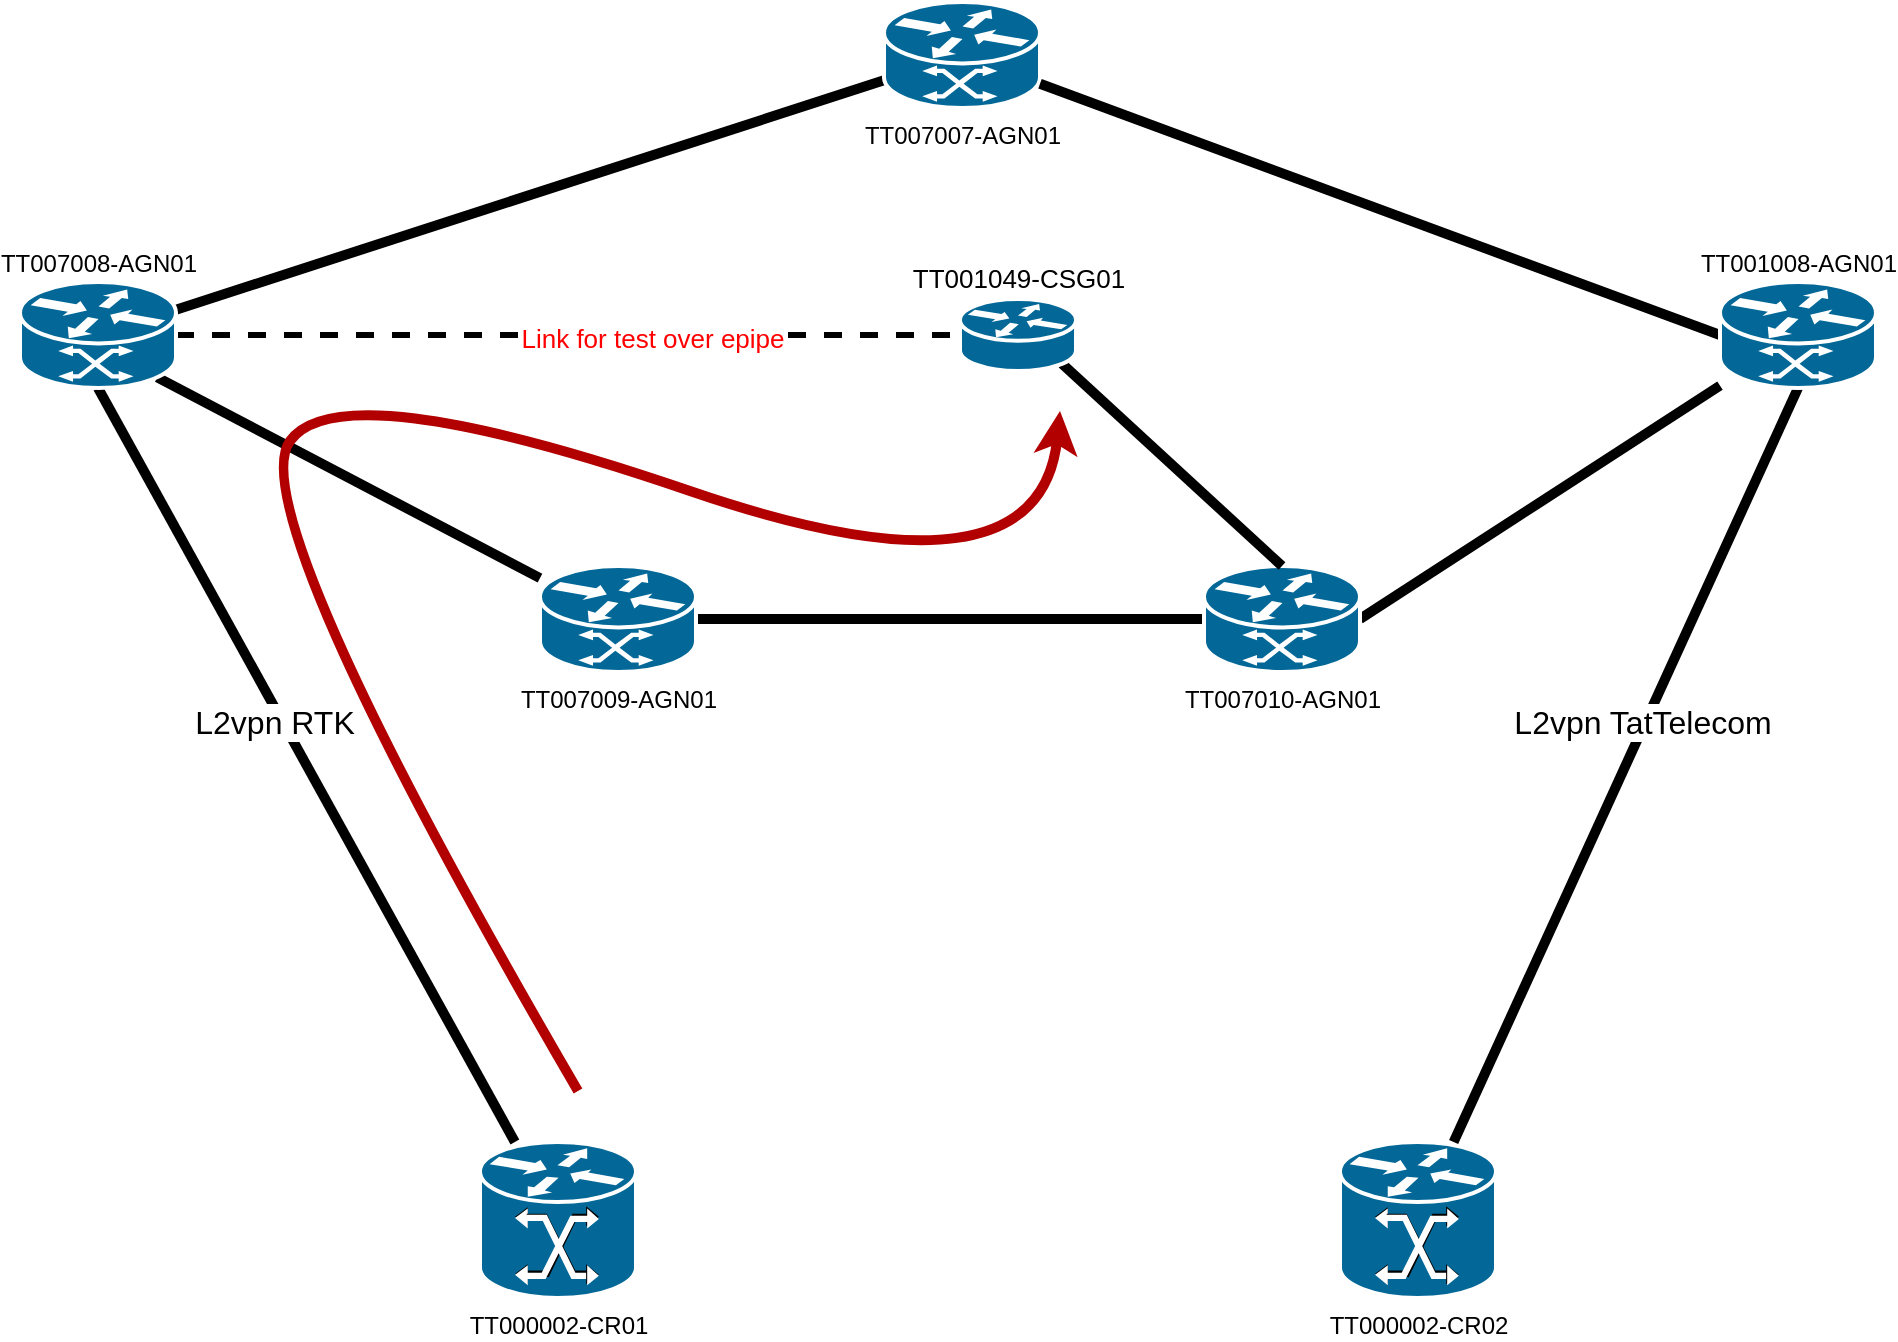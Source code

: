 <mxfile version="15.5.4" type="github">
  <diagram name="Page-1" id="c37626ed-c26b-45fb-9056-f9ebc6bb27b6">
    <mxGraphModel dx="1607" dy="864" grid="1" gridSize="10" guides="1" tooltips="1" connect="1" arrows="1" fold="1" page="1" pageScale="1" pageWidth="1100" pageHeight="850" background="none" math="0" shadow="0">
      <root>
        <mxCell id="0" />
        <mxCell id="1" parent="0" />
        <mxCell id="JHTwUMxyWwH-LDAKxkg0-12" style="edgeStyle=none;rounded=0;orthogonalLoop=1;jettySize=auto;html=1;exitX=0.5;exitY=1;exitDx=0;exitDy=0;exitPerimeter=0;endArrow=none;endFill=0;strokeWidth=5;fontSize=11;fontStyle=0" edge="1" parent="1" source="JHTwUMxyWwH-LDAKxkg0-1" target="JHTwUMxyWwH-LDAKxkg0-2">
          <mxGeometry relative="1" as="geometry" />
        </mxCell>
        <mxCell id="JHTwUMxyWwH-LDAKxkg0-20" value="L2vpn RTK" style="edgeLabel;html=1;align=center;verticalAlign=middle;resizable=0;points=[];fontSize=16;" vertex="1" connectable="0" parent="JHTwUMxyWwH-LDAKxkg0-12">
          <mxGeometry x="-0.133" y="-3" relative="1" as="geometry">
            <mxPoint y="2" as="offset" />
          </mxGeometry>
        </mxCell>
        <mxCell id="JHTwUMxyWwH-LDAKxkg0-14" style="rounded=0;orthogonalLoop=1;jettySize=auto;html=1;exitX=0.88;exitY=0.9;exitDx=0;exitDy=0;exitPerimeter=0;endArrow=none;endFill=0;strokeWidth=5;" edge="1" parent="1" source="JHTwUMxyWwH-LDAKxkg0-1" target="JHTwUMxyWwH-LDAKxkg0-5">
          <mxGeometry relative="1" as="geometry" />
        </mxCell>
        <mxCell id="JHTwUMxyWwH-LDAKxkg0-15" style="edgeStyle=none;rounded=0;orthogonalLoop=1;jettySize=auto;html=1;endArrow=none;endFill=0;strokeWidth=5;" edge="1" parent="1" source="JHTwUMxyWwH-LDAKxkg0-1" target="JHTwUMxyWwH-LDAKxkg0-4">
          <mxGeometry relative="1" as="geometry" />
        </mxCell>
        <mxCell id="JHTwUMxyWwH-LDAKxkg0-26" style="edgeStyle=none;orthogonalLoop=1;jettySize=auto;html=1;exitX=1;exitY=0.5;exitDx=0;exitDy=0;exitPerimeter=0;fontSize=13;fontColor=#FF0000;endArrow=none;endFill=0;strokeWidth=3;strokeColor=default;rounded=0;dashed=1;" edge="1" parent="1" source="JHTwUMxyWwH-LDAKxkg0-1" target="JHTwUMxyWwH-LDAKxkg0-22">
          <mxGeometry relative="1" as="geometry" />
        </mxCell>
        <mxCell id="JHTwUMxyWwH-LDAKxkg0-27" value="Link for test over epipe" style="edgeLabel;html=1;align=center;verticalAlign=middle;resizable=0;points=[];fontSize=13;fontColor=#FF0000;" vertex="1" connectable="0" parent="JHTwUMxyWwH-LDAKxkg0-26">
          <mxGeometry x="0.211" y="-1" relative="1" as="geometry">
            <mxPoint as="offset" />
          </mxGeometry>
        </mxCell>
        <mxCell id="JHTwUMxyWwH-LDAKxkg0-1" value="TT007008-AGN01" style="shape=mxgraph.cisco.routers.atm_router;sketch=0;html=1;pointerEvents=1;dashed=0;fillColor=#036897;strokeColor=#ffffff;strokeWidth=2;verticalLabelPosition=top;verticalAlign=bottom;align=center;outlineConnect=0;horizontal=1;labelPosition=center;" vertex="1" parent="1">
          <mxGeometry x="40" y="230" width="78" height="53" as="geometry" />
        </mxCell>
        <mxCell id="JHTwUMxyWwH-LDAKxkg0-2" value="TT000002-CR01" style="shape=mxgraph.cisco.routers.gigabit_switch_atm_tag_router;sketch=0;html=1;pointerEvents=1;dashed=0;fillColor=#036897;strokeColor=#ffffff;strokeWidth=2;verticalLabelPosition=bottom;verticalAlign=top;align=center;outlineConnect=0;" vertex="1" parent="1">
          <mxGeometry x="270" y="660" width="78" height="78" as="geometry" />
        </mxCell>
        <mxCell id="JHTwUMxyWwH-LDAKxkg0-3" value="TT000002-CR02" style="shape=mxgraph.cisco.routers.gigabit_switch_atm_tag_router;sketch=0;html=1;pointerEvents=1;dashed=0;fillColor=#036897;strokeColor=#ffffff;strokeWidth=2;verticalLabelPosition=bottom;verticalAlign=top;align=center;outlineConnect=0;" vertex="1" parent="1">
          <mxGeometry x="700" y="660" width="78" height="78" as="geometry" />
        </mxCell>
        <mxCell id="JHTwUMxyWwH-LDAKxkg0-4" value="TT007007-AGN01" style="shape=mxgraph.cisco.routers.atm_router;sketch=0;html=1;pointerEvents=1;dashed=0;fillColor=#036897;strokeColor=#ffffff;strokeWidth=2;verticalLabelPosition=bottom;verticalAlign=top;align=center;outlineConnect=0;" vertex="1" parent="1">
          <mxGeometry x="472" y="90" width="78" height="53" as="geometry" />
        </mxCell>
        <mxCell id="JHTwUMxyWwH-LDAKxkg0-16" style="edgeStyle=none;rounded=0;orthogonalLoop=1;jettySize=auto;html=1;exitX=1;exitY=0.5;exitDx=0;exitDy=0;exitPerimeter=0;endArrow=none;endFill=0;strokeWidth=5;" edge="1" parent="1" source="JHTwUMxyWwH-LDAKxkg0-5" target="JHTwUMxyWwH-LDAKxkg0-7">
          <mxGeometry relative="1" as="geometry" />
        </mxCell>
        <mxCell id="JHTwUMxyWwH-LDAKxkg0-5" value="TT007009-AGN01" style="shape=mxgraph.cisco.routers.atm_router;sketch=0;html=1;pointerEvents=1;dashed=0;fillColor=#036897;strokeColor=#ffffff;strokeWidth=2;verticalLabelPosition=bottom;verticalAlign=top;align=center;outlineConnect=0;" vertex="1" parent="1">
          <mxGeometry x="300" y="372" width="78" height="53" as="geometry" />
        </mxCell>
        <mxCell id="JHTwUMxyWwH-LDAKxkg0-13" style="edgeStyle=none;rounded=0;orthogonalLoop=1;jettySize=auto;html=1;exitX=0.5;exitY=1;exitDx=0;exitDy=0;exitPerimeter=0;endArrow=none;endFill=0;strokeWidth=5;" edge="1" parent="1" source="JHTwUMxyWwH-LDAKxkg0-6" target="JHTwUMxyWwH-LDAKxkg0-3">
          <mxGeometry relative="1" as="geometry" />
        </mxCell>
        <mxCell id="JHTwUMxyWwH-LDAKxkg0-21" value="L2vpn TatTelecom" style="edgeLabel;html=1;align=center;verticalAlign=middle;resizable=0;points=[];fontSize=16;" vertex="1" connectable="0" parent="JHTwUMxyWwH-LDAKxkg0-13">
          <mxGeometry x="-0.076" relative="1" as="geometry">
            <mxPoint x="1" y="-7" as="offset" />
          </mxGeometry>
        </mxCell>
        <mxCell id="JHTwUMxyWwH-LDAKxkg0-19" style="edgeStyle=none;rounded=0;orthogonalLoop=1;jettySize=auto;html=1;exitX=0;exitY=0.5;exitDx=0;exitDy=0;exitPerimeter=0;endArrow=none;endFill=0;strokeWidth=5;" edge="1" parent="1" source="JHTwUMxyWwH-LDAKxkg0-6" target="JHTwUMxyWwH-LDAKxkg0-4">
          <mxGeometry relative="1" as="geometry" />
        </mxCell>
        <mxCell id="JHTwUMxyWwH-LDAKxkg0-6" value="TT001008-AGN01" style="shape=mxgraph.cisco.routers.atm_router;sketch=0;html=1;pointerEvents=1;dashed=0;fillColor=#036897;strokeColor=#ffffff;strokeWidth=2;verticalLabelPosition=top;verticalAlign=bottom;align=center;outlineConnect=0;labelPosition=center;" vertex="1" parent="1">
          <mxGeometry x="890" y="230" width="78" height="53" as="geometry" />
        </mxCell>
        <mxCell id="JHTwUMxyWwH-LDAKxkg0-17" style="edgeStyle=none;rounded=0;orthogonalLoop=1;jettySize=auto;html=1;exitX=1;exitY=0.5;exitDx=0;exitDy=0;exitPerimeter=0;endArrow=none;endFill=0;strokeWidth=5;" edge="1" parent="1" source="JHTwUMxyWwH-LDAKxkg0-7" target="JHTwUMxyWwH-LDAKxkg0-6">
          <mxGeometry relative="1" as="geometry" />
        </mxCell>
        <mxCell id="JHTwUMxyWwH-LDAKxkg0-7" value="TT007010-AGN01" style="shape=mxgraph.cisco.routers.atm_router;sketch=0;html=1;pointerEvents=1;dashed=0;fillColor=#036897;strokeColor=#ffffff;strokeWidth=2;verticalLabelPosition=bottom;verticalAlign=top;align=center;outlineConnect=0;" vertex="1" parent="1">
          <mxGeometry x="632" y="372" width="78" height="53" as="geometry" />
        </mxCell>
        <mxCell id="JHTwUMxyWwH-LDAKxkg0-23" style="edgeStyle=none;rounded=0;orthogonalLoop=1;jettySize=auto;html=1;exitX=0.88;exitY=0.9;exitDx=0;exitDy=0;exitPerimeter=0;entryX=0.5;entryY=0;entryDx=0;entryDy=0;entryPerimeter=0;fontSize=16;endArrow=none;endFill=0;strokeWidth=5;" edge="1" parent="1" source="JHTwUMxyWwH-LDAKxkg0-22" target="JHTwUMxyWwH-LDAKxkg0-7">
          <mxGeometry relative="1" as="geometry" />
        </mxCell>
        <mxCell id="JHTwUMxyWwH-LDAKxkg0-22" value="TT001049-CSG01" style="shape=mxgraph.cisco.routers.router;sketch=0;html=1;pointerEvents=1;dashed=0;fillColor=#036897;strokeColor=#ffffff;strokeWidth=2;verticalLabelPosition=top;verticalAlign=bottom;align=center;outlineConnect=0;fontSize=13;labelPosition=center;" vertex="1" parent="1">
          <mxGeometry x="510" y="238.5" width="58" height="36" as="geometry" />
        </mxCell>
        <mxCell id="JHTwUMxyWwH-LDAKxkg0-25" value="" style="curved=1;endArrow=classic;html=1;rounded=0;fontSize=13;strokeWidth=5;fontColor=#FF0000;fillColor=#e51400;strokeColor=#B20000;" edge="1" parent="1">
          <mxGeometry width="50" height="50" relative="1" as="geometry">
            <mxPoint x="319" y="634.5" as="sourcePoint" />
            <mxPoint x="560" y="294.5" as="targetPoint" />
            <Array as="points">
              <mxPoint x="150" y="344.5" />
              <mxPoint x="200" y="274.5" />
              <mxPoint x="550" y="394.5" />
            </Array>
          </mxGeometry>
        </mxCell>
      </root>
    </mxGraphModel>
  </diagram>
</mxfile>
